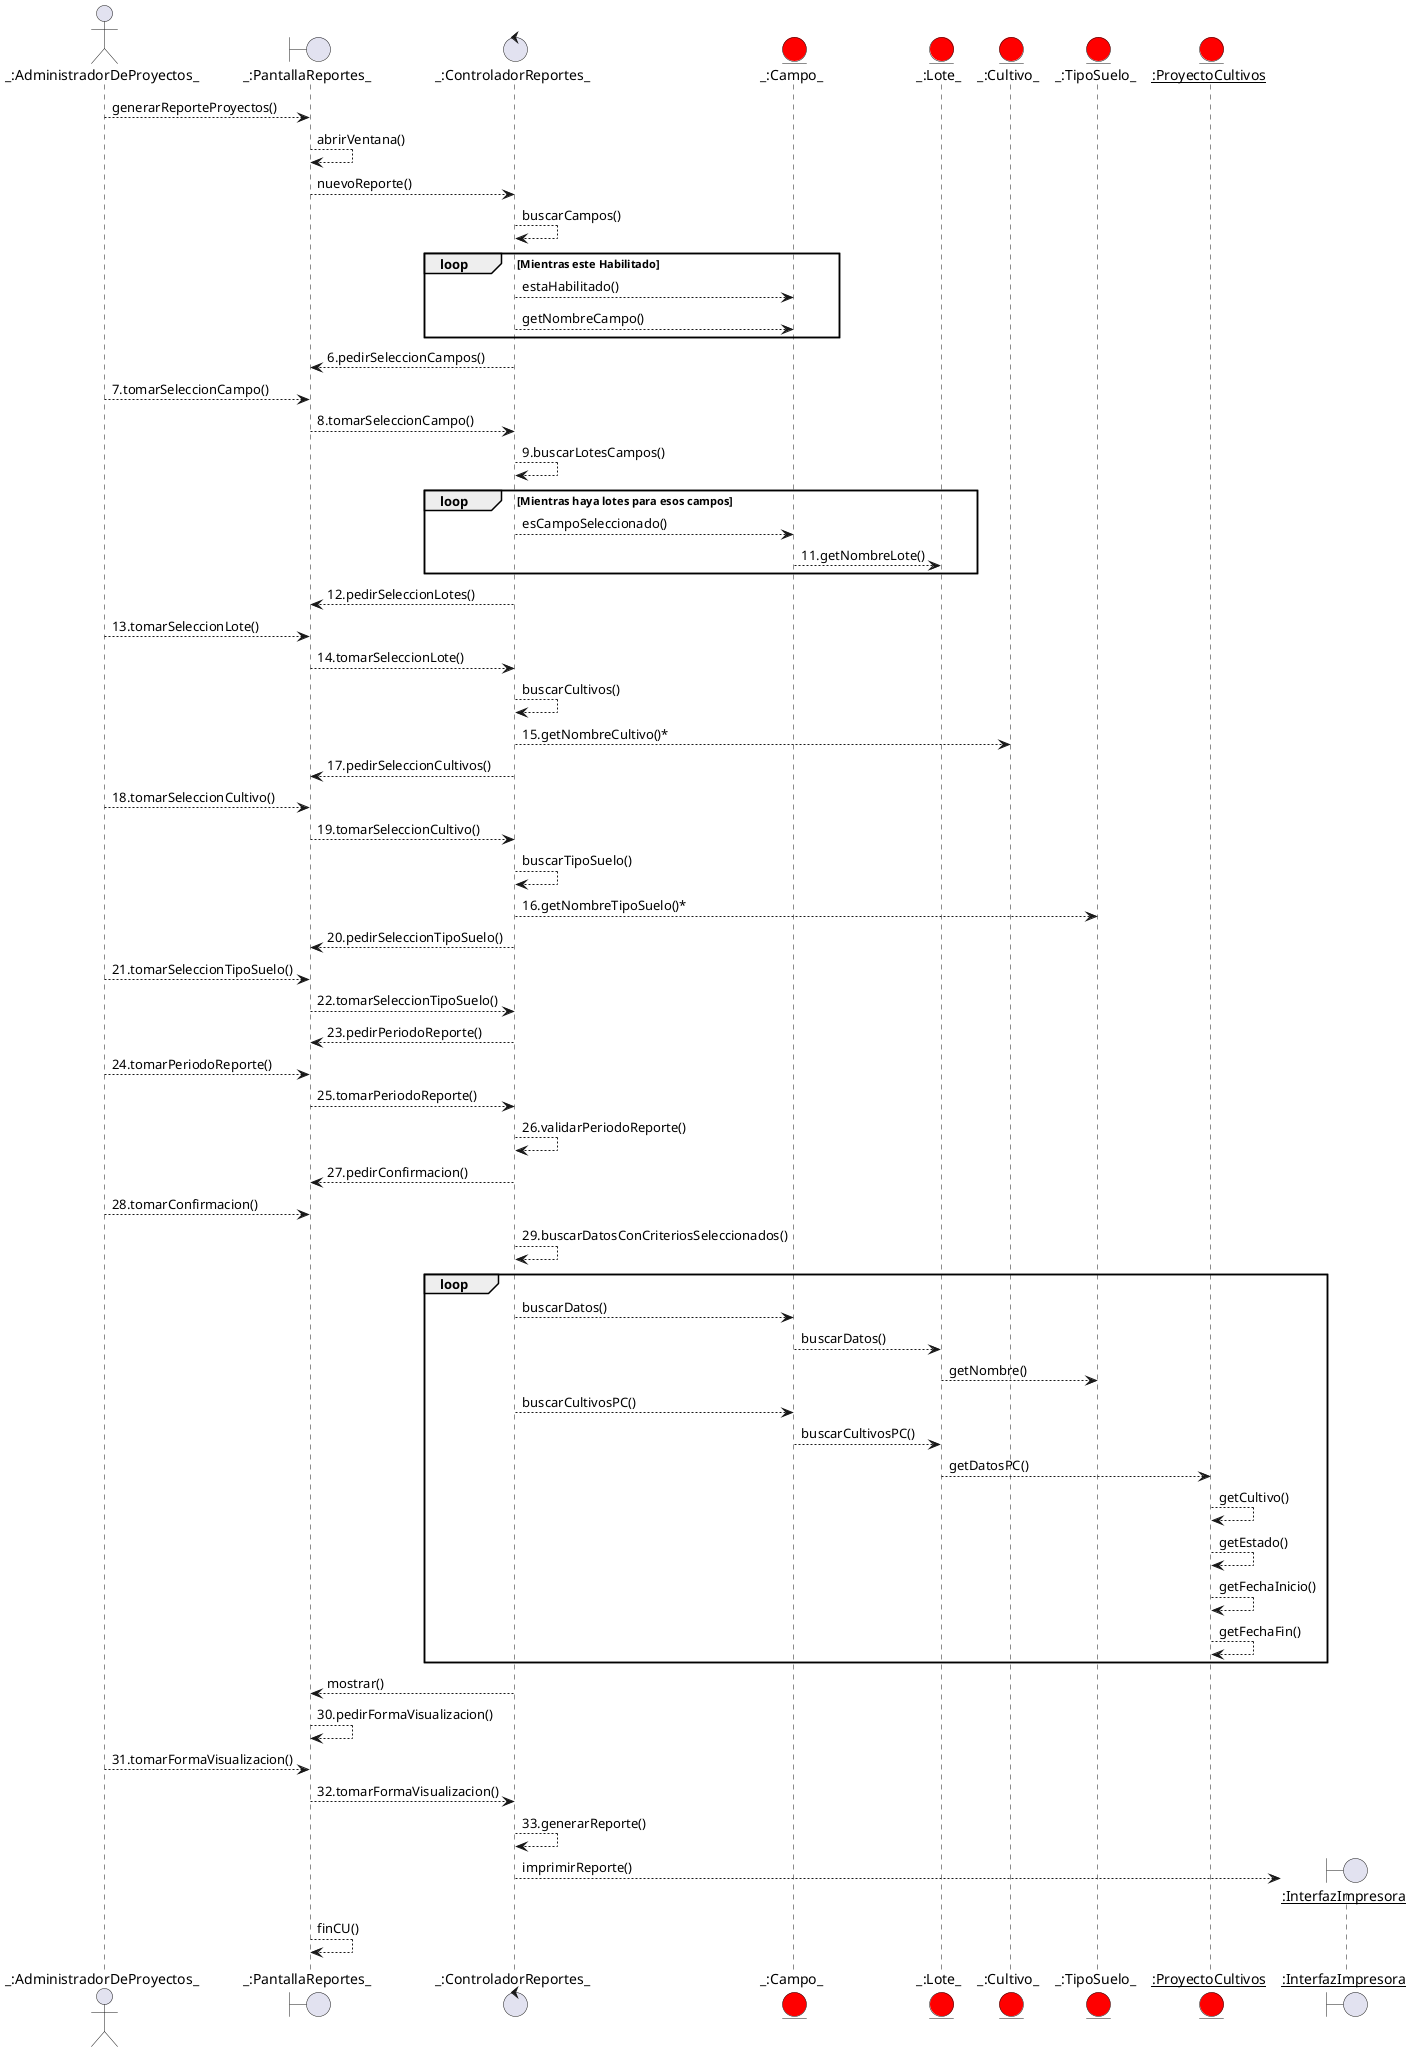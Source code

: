 @startuml reportes

actor "_:AdministradorDeProyectos_" as AP
boundary "_:PantallaReportes_" as PR

AP --> PR : generarReporteProyectos()
PR -->PR: abrirVentana()
control "_:ControladorReportes_" as CR

PR --> CR: nuevoReporte()
CR --> CR: buscarCampos()

entity "_:Campo_" as C #red
group loop [Mientras este Habilitado]
    CR --> C : estaHabilitado()
    CR --> C: getNombreCampo()
end
CR --> PR: 6.pedirSeleccionCampos()


AP --> PR: 7.tomarSeleccionCampo()
PR --> CR: 8.tomarSeleccionCampo()

entity "_:Lote_" as L #red
CR --> CR: 9.buscarLotesCampos()
group loop [Mientras haya lotes para esos campos]
    CR --> C : esCampoSeleccionado()
    C --> L: 11.getNombreLote()
end

CR --> PR: 12.pedirSeleccionLotes()
AP --> PR: 13.tomarSeleccionLote()
PR --> CR: 14.tomarSeleccionLote()

entity "_:Cultivo_" as Cu #red
entity "_:TipoSuelo_" as TS #red

CR --> CR : buscarCultivos()
CR --> Cu: 15.getNombreCultivo()*

CR --> PR: 17.pedirSeleccionCultivos()
AP --> PR: 18.tomarSeleccionCultivo()
PR --> CR: 19.tomarSeleccionCultivo()

CR --> CR : buscarTipoSuelo()
CR --> TS: 16.getNombreTipoSuelo()*

CR --> PR: 20.pedirSeleccionTipoSuelo()
AP --> PR: 21.tomarSeleccionTipoSuelo()
PR --> CR: 22.tomarSeleccionTipoSuelo()


CR --> PR: 23.pedirPeriodoReporte()
AP --> PR: 24.tomarPeriodoReporte()
PR --> CR: 25.tomarPeriodoReporte()
CR --> CR: 26.validarPeriodoReporte()

CR --> PR: 27.pedirConfirmacion()
AP --> PR: 28.tomarConfirmacion()

CR --> CR: 29.buscarDatosConCriteriosSeleccionados()

group loop
    CR --> C : buscarDatos()
    C --> L : buscarDatos()
    L --> TS : getNombre()

    CR --> C : buscarCultivosPC()
    C --> L : buscarCultivosPC()
    entity "__:ProyectoCultivos__" as PC #red
    entity "__:Estado PC" as PC #red

    L --> PC : getDatosPC()
    PC --> PC: getCultivo()
    PC --> PC : getEstado()
    PC --> PC : getFechaInicio()
    PC --> PC : getFechaFin()
end

CR --> PR : mostrar()
PR --> PR: 30.pedirFormaVisualizacion()
AP --> PR: 31.tomarFormaVisualizacion()
PR --> CR: 32.tomarFormaVisualizacion()

CR --> CR: 33.generarReporte()

create boundary "__:InterfazImpresora__" as IM
CR --> IM : imprimirReporte()
PR --> PR : finCU()
@enduml
